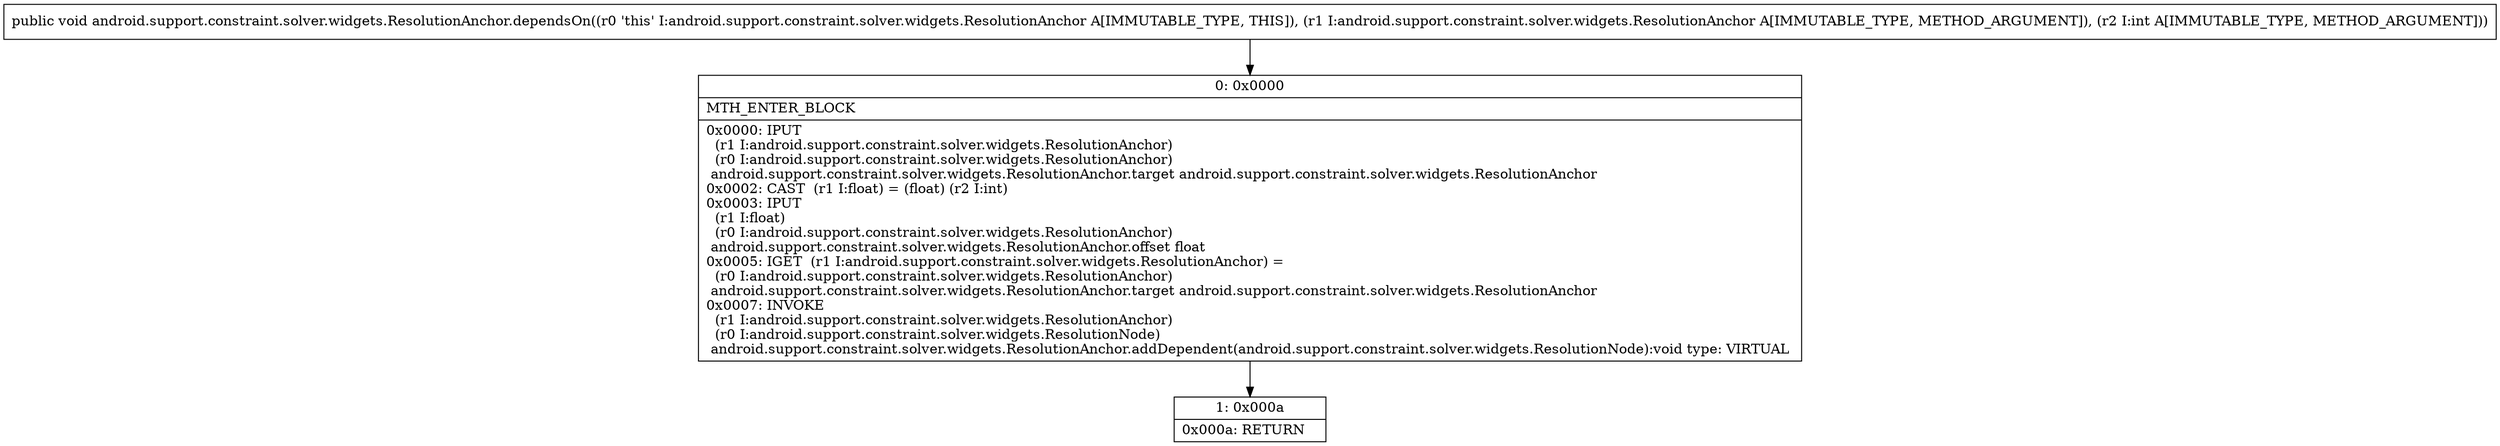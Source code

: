 digraph "CFG forandroid.support.constraint.solver.widgets.ResolutionAnchor.dependsOn(Landroid\/support\/constraint\/solver\/widgets\/ResolutionAnchor;I)V" {
Node_0 [shape=record,label="{0\:\ 0x0000|MTH_ENTER_BLOCK\l|0x0000: IPUT  \l  (r1 I:android.support.constraint.solver.widgets.ResolutionAnchor)\l  (r0 I:android.support.constraint.solver.widgets.ResolutionAnchor)\l android.support.constraint.solver.widgets.ResolutionAnchor.target android.support.constraint.solver.widgets.ResolutionAnchor \l0x0002: CAST  (r1 I:float) = (float) (r2 I:int) \l0x0003: IPUT  \l  (r1 I:float)\l  (r0 I:android.support.constraint.solver.widgets.ResolutionAnchor)\l android.support.constraint.solver.widgets.ResolutionAnchor.offset float \l0x0005: IGET  (r1 I:android.support.constraint.solver.widgets.ResolutionAnchor) = \l  (r0 I:android.support.constraint.solver.widgets.ResolutionAnchor)\l android.support.constraint.solver.widgets.ResolutionAnchor.target android.support.constraint.solver.widgets.ResolutionAnchor \l0x0007: INVOKE  \l  (r1 I:android.support.constraint.solver.widgets.ResolutionAnchor)\l  (r0 I:android.support.constraint.solver.widgets.ResolutionNode)\l android.support.constraint.solver.widgets.ResolutionAnchor.addDependent(android.support.constraint.solver.widgets.ResolutionNode):void type: VIRTUAL \l}"];
Node_1 [shape=record,label="{1\:\ 0x000a|0x000a: RETURN   \l}"];
MethodNode[shape=record,label="{public void android.support.constraint.solver.widgets.ResolutionAnchor.dependsOn((r0 'this' I:android.support.constraint.solver.widgets.ResolutionAnchor A[IMMUTABLE_TYPE, THIS]), (r1 I:android.support.constraint.solver.widgets.ResolutionAnchor A[IMMUTABLE_TYPE, METHOD_ARGUMENT]), (r2 I:int A[IMMUTABLE_TYPE, METHOD_ARGUMENT])) }"];
MethodNode -> Node_0;
Node_0 -> Node_1;
}

